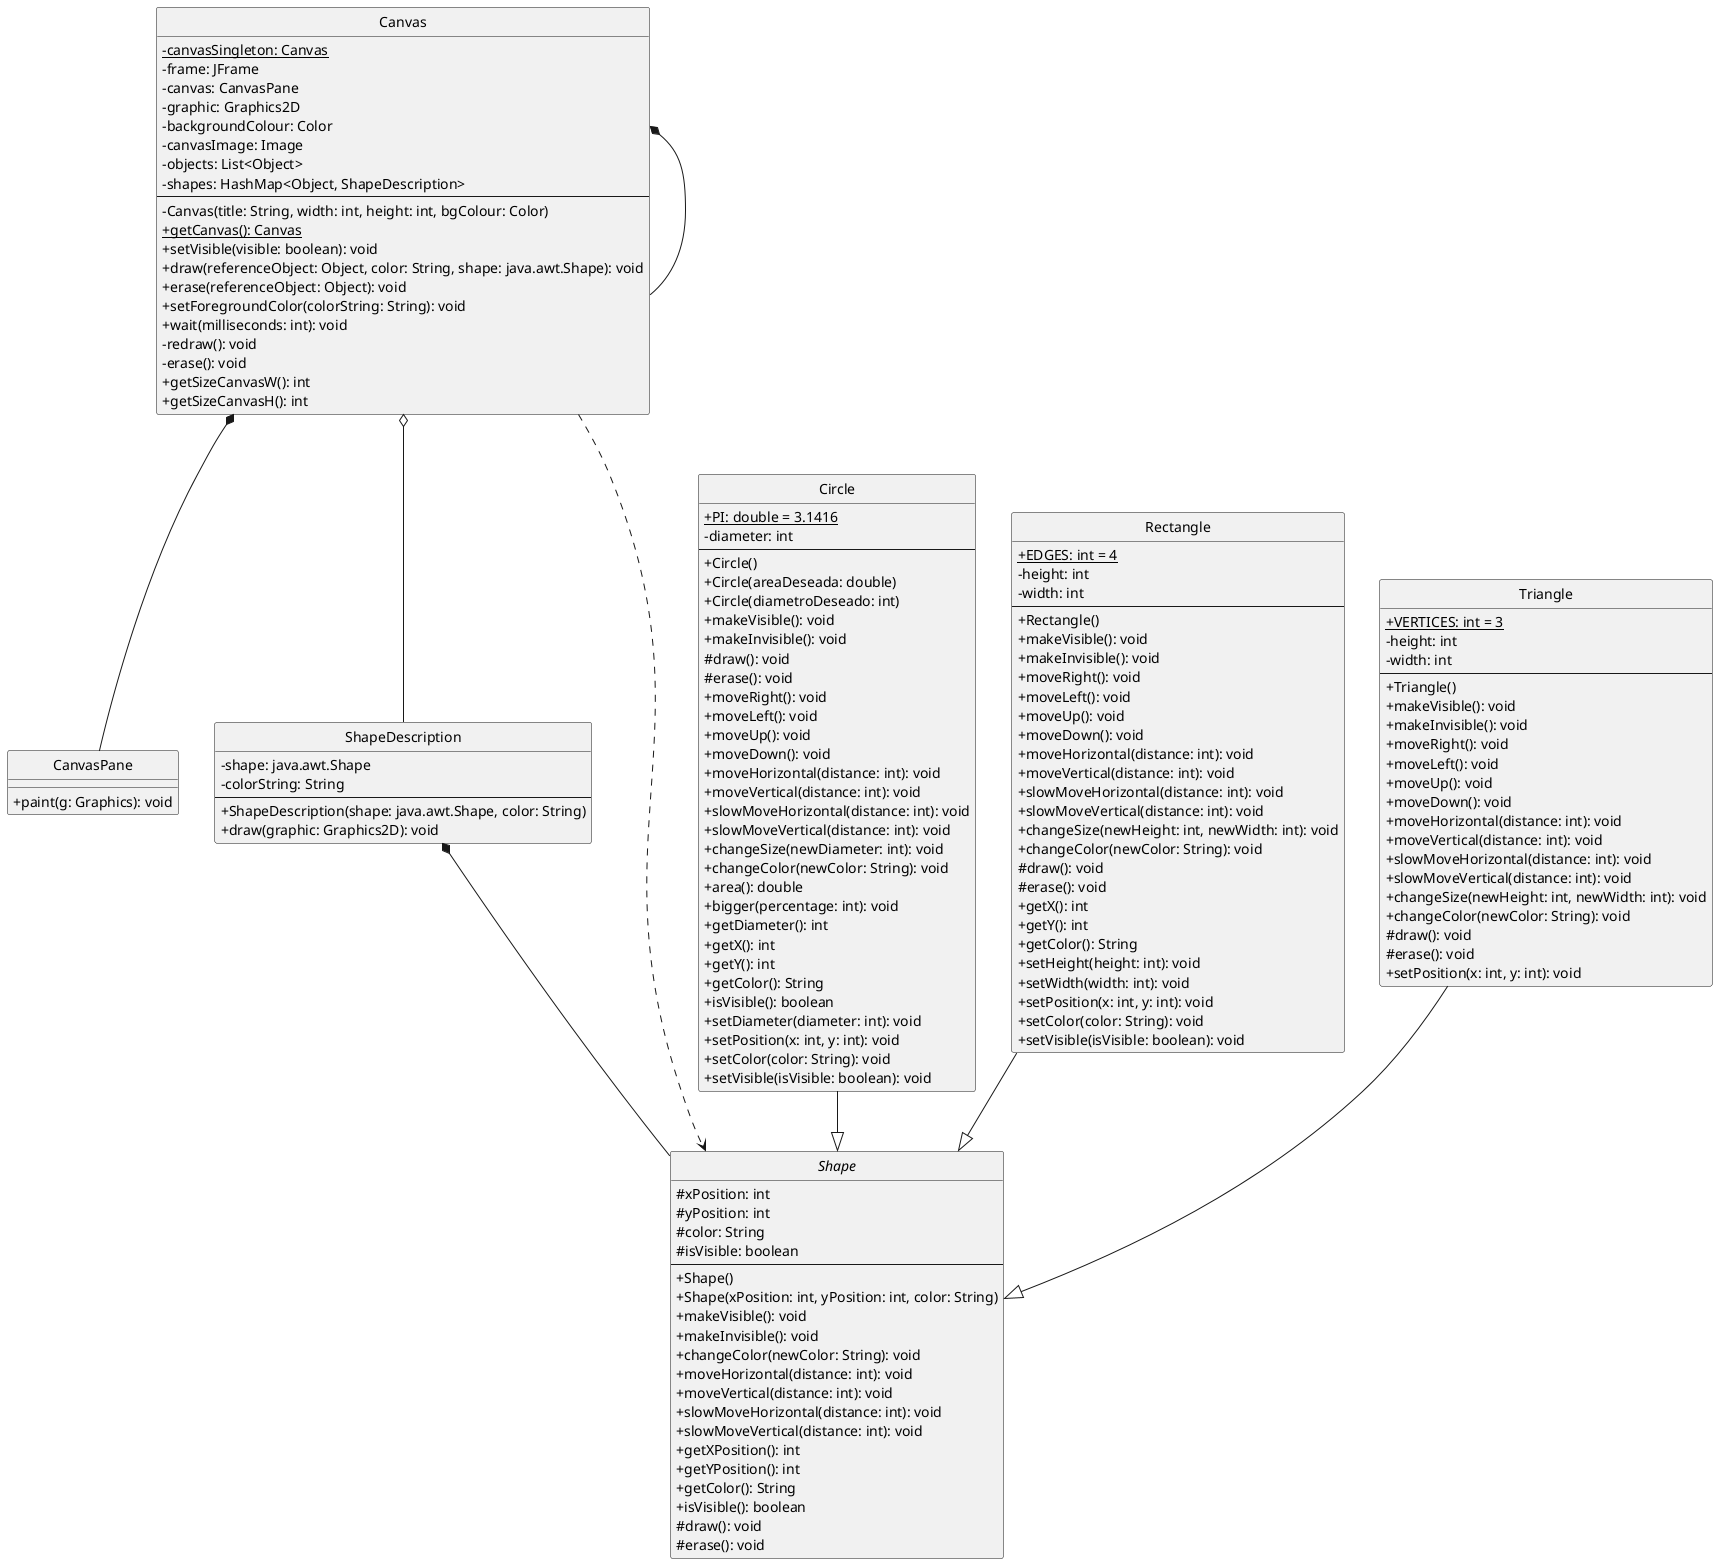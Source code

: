 ' Generated by UML Generator
' Encoded: xLVVRzCm47xlNs5fBobTAmQ8XmeGg1sq2CIqZW6FJd9BpL8xijqM6FlVETjnuYI5Rdj0a-2bgRyxtoz_TqvUAasbNg_odhfalA2IhaYIKwLUQIrPlDOmJmHVi1z07lQMB0MIC9daqEjPBJAXV4CLkUeHChn2MvebroInu8BnB0Sj-BZKCZeNw036vErhypI0q_Kg9vHRD9EqMB9aJDwuF-hHrC0nJIupATOydOXSh2LkmwUixSnND4Fpzc5G4N-5HAFvTqpfPn_iweKHg2Kj0F4PLSltj2X5XsHXy2ceHB92Cy6jyj3yk00ZpNIE7XPO7PuTaYrBzN9C6CUzIs3PKfUBE6k4s4SJWwf06UZIN3yepa21FcUAnJb46_SSarY872X7lOrWgT5A9Tr64Yv00a_01JucFe74UAlZitcEoLUweIEwrIERNs0C95NmEsk17eRsMaYeYoyZwydvyVw23LlATBHYUSuK88DIPUjIAmmbs4G2nCKIsC0o6UQv0dqo4ZJH4SoyuBf9IiCbIyn1GL4SPJMRl8zgH_lO7Q5t5i-IhPkwvycWRIhQQQLrKFtgO7SmlnFjnBQWowtYrCbyJ5AnHjAGv-JnwEZ9qLCJKygmqJH8NpiNfBCGzOF_L0B5i86cr1iAnSwE54v5kDCqyXMz1C_QuEmCFEURZk2WTUe7dLDVYGsScavgW-_WeeDzBDh8L6nv6vi9oNu8hccEUM31aEajEbgrSv1OoZyegLnitz_CdbVTQpDPKfw1eNF4OJiDZwkZvHeFrIODyjHgvX1Dykxy31ApB0CP5I0Jm82pZd_i9U-qsM6VcyilpQKBfH_GVy1Km8DoRfMpe_AG_YO_r3aHYjc6-LQEqEyxb8BHioFzO81MmNH6QDL6fpZYgBcZMfrqF7rplB2-iPEUc9u99hjPraE_QgZALdINflYtEJyBxqrSVwhAU-i6s3zTxa9if9MBCGg8qAITZJdQxehyxrARnafBccWIN6oMtmVVV1G-suFl7QJXtG1TNysBpj7T_Mqwm2HRw-wDTziskU4KlE_qDnoiAD7aucxuviDsJmDKi-zCibsZx_puz6m-gQVVuvjDFs_j__2xtyDl_oX2WfIVT0-6G_zfqa7iPrg92aJRxxnUDXgzSB9UvmNxWT_MAzzcXyEVNhc-c0EmOco0lGIUuhVhBm
' URL: http://www.plantuml.com/plantuml/uml/xLVVRzCm47xlNs5fBobTAmQ8XmeGg1sq2CIqZW6FJd9BpL8xijqM6FlVETjnuYI5Rdj0a-2bgRyxtoz_TqvUAasbNg_odhfalA2IhaYIKwLUQIrPlDOmJmHVi1z07lQMB0MIC9daqEjPBJAXV4CLkUeHChn2MvebroInu8BnB0Sj-BZKCZeNw036vErhypI0q_Kg9vHRD9EqMB9aJDwuF-hHrC0nJIupATOydOXSh2LkmwUixSnND4Fpzc5G4N-5HAFvTqpfPn_iweKHg2Kj0F4PLSltj2X5XsHXy2ceHB92Cy6jyj3yk00ZpNIE7XPO7PuTaYrBzN9C6CUzIs3PKfUBE6k4s4SJWwf06UZIN3yepa21FcUAnJb46_SSarY872X7lOrWgT5A9Tr64Yv00a_01JucFe74UAlZitcEoLUweIEwrIERNs0C95NmEsk17eRsMaYeYoyZwydvyVw23LlATBHYUSuK88DIPUjIAmmbs4G2nCKIsC0o6UQv0dqo4ZJH4SoyuBf9IiCbIyn1GL4SPJMRl8zgH_lO7Q5t5i-IhPkwvycWRIhQQQLrKFtgO7SmlnFjnBQWowtYrCbyJ5AnHjAGv-JnwEZ9qLCJKygmqJH8NpiNfBCGzOF_L0B5i86cr1iAnSwE54v5kDCqyXMz1C_QuEmCFEURZk2WTUe7dLDVYGsScavgW-_WeeDzBDh8L6nv6vi9oNu8hccEUM31aEajEbgrSv1OoZyegLnitz_CdbVTQpDPKfw1eNF4OJiDZwkZvHeFrIODyjHgvX1Dykxy31ApB0CP5I0Jm82pZd_i9U-qsM6VcyilpQKBfH_GVy1Km8DoRfMpe_AG_YO_r3aHYjc6-LQEqEyxb8BHioFzO81MmNH6QDL6fpZYgBcZMfrqF7rplB2-iPEUc9u99hjPraE_QgZALdINflYtEJyBxqrSVwhAU-i6s3zTxa9if9MBCGg8qAITZJdQxehyxrARnafBccWIN6oMtmVVV1G-suFl7QJXtG1TNysBpj7T_Mqwm2HRw-wDTziskU4KlE_qDnoiAD7aucxuviDsJmDKi-zCibsZx_puz6m-gQVVuvjDFs_j__2xtyDl_oX2WfIVT0-6G_zfqa7iPrg92aJRxxnUDXgzSB9UvmNxWT_MAzzcXyEVNhc-c0EmOco0lGIUuhVhBm
' Generated on: 2025-10-27T10:04:11.919100600

@startuml
skinparam classAttributeIconSize 0
hide circle

class Canvas {
  -{static} canvasSingleton: Canvas
  -frame: JFrame
  -canvas: CanvasPane
  -graphic: Graphics2D
  -backgroundColour: Color
  -canvasImage: Image
  -objects: List<Object>
  -shapes: HashMap<Object, ShapeDescription>
  --
  -Canvas(title: String, width: int, height: int, bgColour: Color)
  +{static} getCanvas(): Canvas
  +setVisible(visible: boolean): void
  +draw(referenceObject: Object, color: String, shape: java.awt.Shape): void
  +erase(referenceObject: Object): void
  +setForegroundColor(colorString: String): void
  +wait(milliseconds: int): void
  -redraw(): void
  -erase(): void
  +getSizeCanvasW(): int
  +getSizeCanvasH(): int
}

class CanvasPane {
  +paint(g: Graphics): void
}

class ShapeDescription {
  -shape: java.awt.Shape
  -colorString: String
  --
  +ShapeDescription(shape: java.awt.Shape, color: String)
  +draw(graphic: Graphics2D): void
}

class Circle {
  +{static} PI: double = 3.1416
  -diameter: int
  --
  +Circle()
  +Circle(areaDeseada: double)
  +Circle(diametroDeseado: int)
  +makeVisible(): void
  +makeInvisible(): void
  #draw(): void
  #erase(): void
  +moveRight(): void
  +moveLeft(): void
  +moveUp(): void
  +moveDown(): void
  +moveHorizontal(distance: int): void
  +moveVertical(distance: int): void
  +slowMoveHorizontal(distance: int): void
  +slowMoveVertical(distance: int): void
  +changeSize(newDiameter: int): void
  +changeColor(newColor: String): void
  +area(): double
  +bigger(percentage: int): void
  +getDiameter(): int
  +getX(): int
  +getY(): int
  +getColor(): String
  +isVisible(): boolean
  +setDiameter(diameter: int): void
  +setPosition(x: int, y: int): void
  +setColor(color: String): void
  +setVisible(isVisible: boolean): void
}

class Rectangle {
  +{static} EDGES: int = 4
  -height: int
  -width: int
  --
  +Rectangle()
  +makeVisible(): void
  +makeInvisible(): void
  +moveRight(): void
  +moveLeft(): void
  +moveUp(): void
  +moveDown(): void
  +moveHorizontal(distance: int): void
  +moveVertical(distance: int): void
  +slowMoveHorizontal(distance: int): void
  +slowMoveVertical(distance: int): void
  +changeSize(newHeight: int, newWidth: int): void
  +changeColor(newColor: String): void
  #draw(): void
  #erase(): void
  +getX(): int
  +getY(): int
  +getColor(): String
  +setHeight(height: int): void
  +setWidth(width: int): void
  +setPosition(x: int, y: int): void
  +setColor(color: String): void
  +setVisible(isVisible: boolean): void
}

abstract class Shape {
  #xPosition: int
  #yPosition: int
  #color: String
  #isVisible: boolean
  --
  +Shape()
  +Shape(xPosition: int, yPosition: int, color: String)
  +makeVisible(): void
  +makeInvisible(): void
  +changeColor(newColor: String): void
  +moveHorizontal(distance: int): void
  +moveVertical(distance: int): void
  +slowMoveHorizontal(distance: int): void
  +slowMoveVertical(distance: int): void
  +getXPosition(): int
  +getYPosition(): int
  +getColor(): String
  +isVisible(): boolean
  #draw(): void
  #erase(): void
}

class Triangle {
  +{static} VERTICES: int = 3
  -height: int
  -width: int
  --
  +Triangle()
  +makeVisible(): void
  +makeInvisible(): void
  +moveRight(): void
  +moveLeft(): void
  +moveUp(): void
  +moveDown(): void
  +moveHorizontal(distance: int): void
  +moveVertical(distance: int): void
  +slowMoveHorizontal(distance: int): void
  +slowMoveVertical(distance: int): void
  +changeSize(newHeight: int, newWidth: int): void
  +changeColor(newColor: String): void
  #draw(): void
  #erase(): void
  +setPosition(x: int, y: int): void
}

Canvas *-- Canvas
Canvas *-- CanvasPane
Canvas o-- ShapeDescription
Canvas ..> Shape
ShapeDescription *-- Shape
Circle --|> Shape
Rectangle --|> Shape
Triangle --|> Shape
@enduml